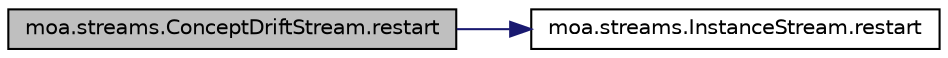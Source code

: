 digraph G
{
  edge [fontname="Helvetica",fontsize="10",labelfontname="Helvetica",labelfontsize="10"];
  node [fontname="Helvetica",fontsize="10",shape=record];
  rankdir=LR;
  Node1 [label="moa.streams.ConceptDriftStream.restart",height=0.2,width=0.4,color="black", fillcolor="grey75", style="filled" fontcolor="black"];
  Node1 -> Node2 [color="midnightblue",fontsize="10",style="solid",fontname="Helvetica"];
  Node2 [label="moa.streams.InstanceStream.restart",height=0.2,width=0.4,color="black", fillcolor="white", style="filled",URL="$interfacemoa_1_1streams_1_1InstanceStream.html#aa4151c3e283bc9f3bd3311505f3b5d62",tooltip="Restarts this stream."];
}
